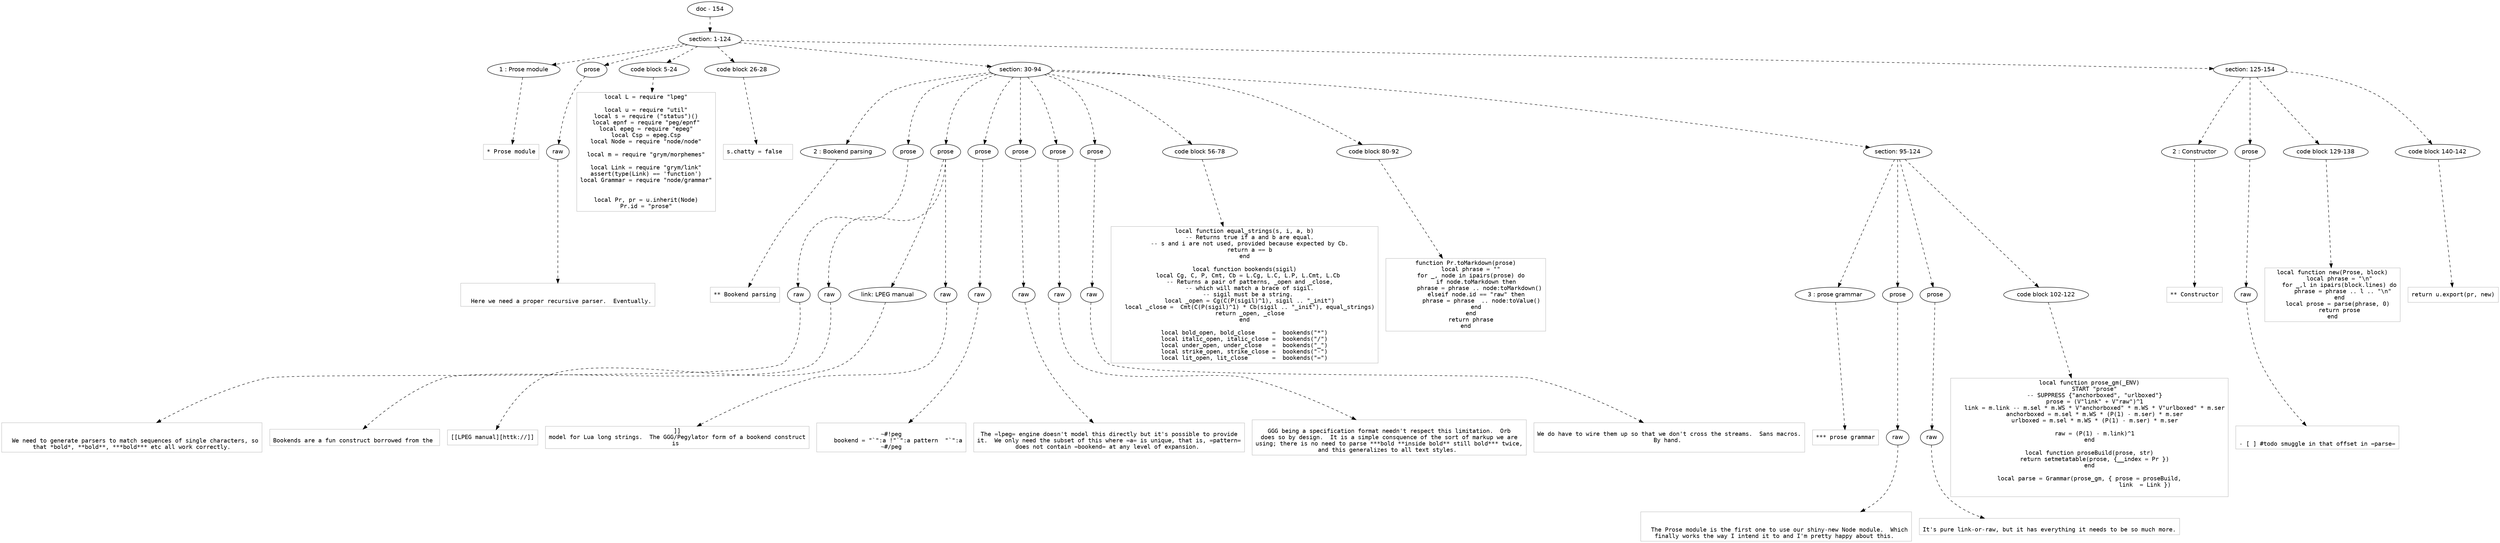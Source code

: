 digraph hierarchy {

node [fontname=Helvetica]
edge [style=dashed]

doc_0 [label="doc - 154"]


doc_0 -> { section_1}
{rank=same; section_1}

section_1 [label="section: 1-124"]


section_1 -> { header_2 prose_3 codeblock_4 codeblock_5 section_6 section_7}
{rank=same; header_2 prose_3 codeblock_4 codeblock_5 section_6 section_7}

header_2 [label="1 : Prose module"]

prose_3 [label="prose"]

codeblock_4 [label="code block 5-24"]

codeblock_5 [label="code block 26-28"]

section_6 [label="section: 30-94"]

section_7 [label="section: 125-154"]


header_2 -> leaf_8
leaf_8  [color=Gray,shape=rectangle,fontname=Inconsolata,label="* Prose module"]
prose_3 -> { raw_9}
{rank=same; raw_9}

raw_9 [label="raw"]


raw_9 -> leaf_10
leaf_10  [color=Gray,shape=rectangle,fontname=Inconsolata,label="

  Here we need a proper recursive parser.  Eventually.
"]
codeblock_4 -> leaf_11
leaf_11  [color=Gray,shape=rectangle,fontname=Inconsolata,label="local L = require \"lpeg\"

local u = require \"util\"
local s = require (\"status\")()
local epnf = require \"peg/epnf\"
local epeg = require \"epeg\"
local Csp = epeg.Csp
local Node = require \"node/node\"

local m = require \"grym/morphemes\"

local Link = require \"grym/link\"
assert(type(Link) == 'function')
local Grammar = require \"node/grammar\"


local Pr, pr = u.inherit(Node)
Pr.id = \"prose\""]
codeblock_5 -> leaf_12
leaf_12  [color=Gray,shape=rectangle,fontname=Inconsolata,label="s.chatty = false  "]
section_6 -> { header_13 prose_14 prose_15 prose_16 prose_17 prose_18 prose_19 codeblock_20 codeblock_21 section_22}
{rank=same; header_13 prose_14 prose_15 prose_16 prose_17 prose_18 prose_19 codeblock_20 codeblock_21 section_22}

header_13 [label="2 : Bookend parsing"]

prose_14 [label="prose"]

prose_15 [label="prose"]

prose_16 [label="prose"]

prose_17 [label="prose"]

prose_18 [label="prose"]

prose_19 [label="prose"]

codeblock_20 [label="code block 56-78"]

codeblock_21 [label="code block 80-92"]

section_22 [label="section: 95-124"]


header_13 -> leaf_23
leaf_23  [color=Gray,shape=rectangle,fontname=Inconsolata,label="** Bookend parsing"]
prose_14 -> { raw_24}
{rank=same; raw_24}

raw_24 [label="raw"]


raw_24 -> leaf_25
leaf_25  [color=Gray,shape=rectangle,fontname=Inconsolata,label="

  We need to generate parsers to match sequences of single characters, so
that *bold*, **bold**, ***bold*** etc all work correctly.
"]
prose_15 -> { raw_26 link_27 raw_28}
{rank=same; raw_26 link_27 raw_28}

raw_26 [label="raw"]

link_27 [label="link: LPEG manual"]

raw_28 [label="raw"]


raw_26 -> leaf_29
leaf_29  [color=Gray,shape=rectangle,fontname=Inconsolata,label="
Bookends are a fun construct borrowed from the "]
link_27 -> leaf_30
leaf_30  [color=Gray,shape=rectangle,fontname=Inconsolata,label="[[LPEG manual][httk://]]"]
raw_28 -> leaf_31
leaf_31  [color=Gray,shape=rectangle,fontname=Inconsolata,label="]]
model for Lua long strings.  The GGG/Pegylator form of a bookend construct
is 
"]
prose_16 -> { raw_32}
{rank=same; raw_32}

raw_32 [label="raw"]


raw_32 -> leaf_33
leaf_33  [color=Gray,shape=rectangle,fontname=Inconsolata,label="
~#!peg
    bookend = \"`\":a !\"`\":a pattern  \"`\":a
~#/peg
"]
prose_17 -> { raw_34}
{rank=same; raw_34}

raw_34 [label="raw"]


raw_34 -> leaf_35
leaf_35  [color=Gray,shape=rectangle,fontname=Inconsolata,label="
The =lpeg= engine doesn't model this directly but it's possible to provide
it.  We only need the subset of this where =a= is unique, that is, =pattern=
does not contain =bookend= at any level of expansion. 
"]
prose_18 -> { raw_36}
{rank=same; raw_36}

raw_36 [label="raw"]


raw_36 -> leaf_37
leaf_37  [color=Gray,shape=rectangle,fontname=Inconsolata,label="
GGG being a specification format needn't respect this limitation.  Orb
does so by design.  It is a simple consquence of the sort of markup we are
using; there is no need to parse ***bold **inside bold** still bold*** twice,
and this generalizes to all text styles. 
"]
prose_19 -> { raw_38}
{rank=same; raw_38}

raw_38 [label="raw"]


raw_38 -> leaf_39
leaf_39  [color=Gray,shape=rectangle,fontname=Inconsolata,label="
We do have to wire them up so that we don't cross the streams.  Sans macros.
By hand. 

"]
codeblock_20 -> leaf_40
leaf_40  [color=Gray,shape=rectangle,fontname=Inconsolata,label="local function equal_strings(s, i, a, b)
   -- Returns true if a and b are equal.
   -- s and i are not used, provided because expected by Cb.
   return a == b
end

local function bookends(sigil)
  local Cg, C, P, Cmt, Cb = L.Cg, L.C, L.P, L.Cmt, L.Cb
   -- Returns a pair of patterns, _open and _close,
   -- which will match a brace of sigil.
   -- sigil must be a string. 
   local _open = Cg(C(P(sigil)^1), sigil .. \"_init\")
   local _close =  Cmt(C(P(sigil)^1) * Cb(sigil .. \"_init\"), equal_strings)
   return _open, _close
end

local bold_open, bold_close     =  bookends(\"*\")
local italic_open, italic_close =  bookends(\"/\")
local under_open, under_close   =  bookends(\"_\")
local strike_open, strike_close =  bookends(\"-\")
local lit_open, lit_close       =  bookends(\"=\")"]
codeblock_21 -> leaf_41
leaf_41  [color=Gray,shape=rectangle,fontname=Inconsolata,label="function Pr.toMarkdown(prose)
   local phrase = \"\"
   for _, node in ipairs(prose) do
      if node.toMarkdown then
        phrase = phrase .. node:toMarkdown()
      elseif node.id == \"raw\" then
         phrase = phrase  .. node:toValue()
      end
   end
   return phrase
end"]
section_22 -> { header_42 prose_43 prose_44 codeblock_45}
{rank=same; header_42 prose_43 prose_44 codeblock_45}

header_42 [label="3 : prose grammar"]

prose_43 [label="prose"]

prose_44 [label="prose"]

codeblock_45 [label="code block 102-122"]


header_42 -> leaf_46
leaf_46  [color=Gray,shape=rectangle,fontname=Inconsolata,label="*** prose grammar"]
prose_43 -> { raw_47}
{rank=same; raw_47}

raw_47 [label="raw"]


raw_47 -> leaf_48
leaf_48  [color=Gray,shape=rectangle,fontname=Inconsolata,label="

  The Prose module is the first one to use our shiny-new Node module.  Which
finally works the way I intend it to and I'm pretty happy about this. 
"]
prose_44 -> { raw_49}
{rank=same; raw_49}

raw_49 [label="raw"]


raw_49 -> leaf_50
leaf_50  [color=Gray,shape=rectangle,fontname=Inconsolata,label="
It's pure link-or-raw, but it has everything it needs to be so much more.
"]
codeblock_45 -> leaf_51
leaf_51  [color=Gray,shape=rectangle,fontname=Inconsolata,label="local function prose_gm(_ENV)
   START \"prose\"
   -- SUPPRESS {\"anchorboxed\", \"urlboxed\"}
   prose = (V\"link\" + V\"raw\")^1
   link = m.link -- m.sel * m.WS * V\"anchorboxed\" * m.WS * V\"urlboxed\" * m.ser
   anchorboxed = m.sel * m.WS * (P(1) - m.ser) * m.ser
   urlboxed = m.sel * m.WS * (P(1) - m.ser) * m.ser

   raw = (P(1) - m.link)^1
end

local function proseBuild(prose, str)
   return setmetatable(prose, {__index = Pr })
end

local parse = Grammar(prose_gm, { prose = proseBuild,
                                  link  = Link })  

"]
section_7 -> { header_52 prose_53 codeblock_54 codeblock_55}
{rank=same; header_52 prose_53 codeblock_54 codeblock_55}

header_52 [label="2 : Constructor"]

prose_53 [label="prose"]

codeblock_54 [label="code block 129-138"]

codeblock_55 [label="code block 140-142"]


header_52 -> leaf_56
leaf_56  [color=Gray,shape=rectangle,fontname=Inconsolata,label="** Constructor"]
prose_53 -> { raw_57}
{rank=same; raw_57}

raw_57 [label="raw"]


raw_57 -> leaf_58
leaf_58  [color=Gray,shape=rectangle,fontname=Inconsolata,label="

- [ ] #todo smuggle in that offset in =parse=
"]
codeblock_54 -> leaf_59
leaf_59  [color=Gray,shape=rectangle,fontname=Inconsolata,label="local function new(Prose, block)
    local phrase = \"\\n\"
    for _,l in ipairs(block.lines) do
      phrase = phrase .. l .. \"\\n\"
    end
    local prose = parse(phrase, 0) 
    return prose
end"]
codeblock_55 -> leaf_60
leaf_60  [color=Gray,shape=rectangle,fontname=Inconsolata,label="return u.export(pr, new)"]

}
